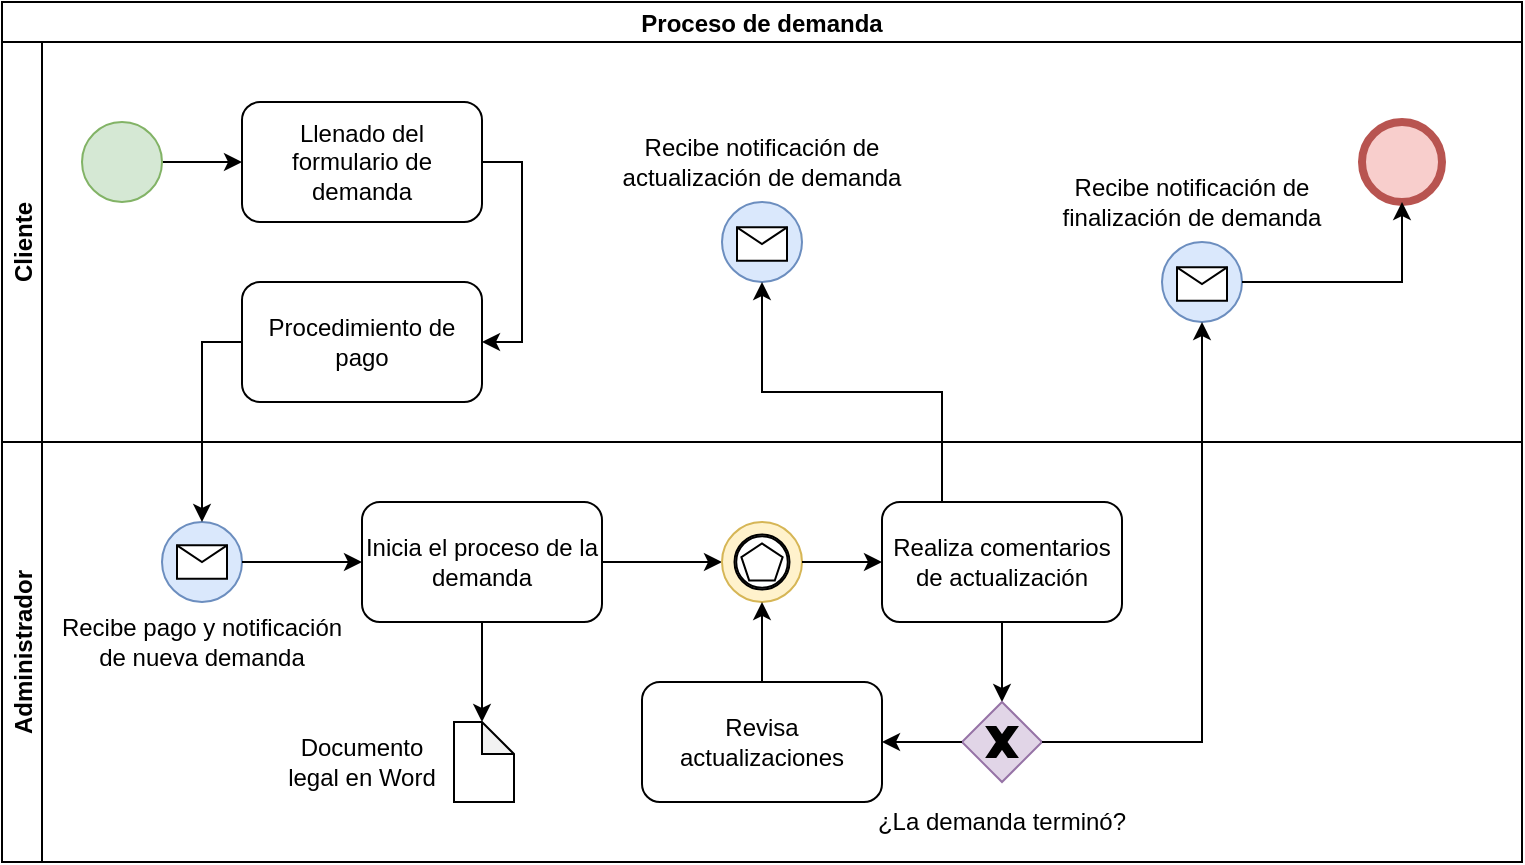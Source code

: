 <mxfile version="16.6.3" type="device"><diagram id="9a3_0tVrt_iR50WCExtO" name="Page-1"><mxGraphModel dx="828" dy="483" grid="1" gridSize="10" guides="1" tooltips="1" connect="1" arrows="1" fold="1" page="1" pageScale="1" pageWidth="827" pageHeight="1169" math="0" shadow="0"><root><mxCell id="0"/><mxCell id="1" parent="0"/><mxCell id="b2iMxhYXlHMzzflAAtKn-1" value="Proceso de demanda" style="swimlane;childLayout=stackLayout;resizeParent=1;resizeParentMax=0;horizontal=1;startSize=20;horizontalStack=0;" parent="1" vertex="1"><mxGeometry x="40" y="20" width="760" height="430" as="geometry"/></mxCell><mxCell id="b2iMxhYXlHMzzflAAtKn-2" value="Cliente" style="swimlane;startSize=20;horizontal=0;" parent="b2iMxhYXlHMzzflAAtKn-1" vertex="1"><mxGeometry y="20" width="760" height="200" as="geometry"/></mxCell><mxCell id="b2iMxhYXlHMzzflAAtKn-9" style="edgeStyle=orthogonalEdgeStyle;rounded=0;orthogonalLoop=1;jettySize=auto;html=1;exitX=1;exitY=0.5;exitDx=0;exitDy=0;entryX=0;entryY=0.5;entryDx=0;entryDy=0;" parent="b2iMxhYXlHMzzflAAtKn-2" source="b2iMxhYXlHMzzflAAtKn-5" target="b2iMxhYXlHMzzflAAtKn-7" edge="1"><mxGeometry relative="1" as="geometry"/></mxCell><mxCell id="b2iMxhYXlHMzzflAAtKn-5" value="" style="ellipse;whiteSpace=wrap;html=1;aspect=fixed;fillColor=#d5e8d4;strokeColor=#82b366;" parent="b2iMxhYXlHMzzflAAtKn-2" vertex="1"><mxGeometry x="40" y="40" width="40" height="40" as="geometry"/></mxCell><mxCell id="b2iMxhYXlHMzzflAAtKn-6" value="" style="ellipse;whiteSpace=wrap;html=1;aspect=fixed;fillColor=#f8cecc;strokeColor=#b85450;strokeWidth=4;" parent="b2iMxhYXlHMzzflAAtKn-2" vertex="1"><mxGeometry x="680" y="40" width="40" height="40" as="geometry"/></mxCell><mxCell id="b2iMxhYXlHMzzflAAtKn-10" style="edgeStyle=orthogonalEdgeStyle;rounded=0;orthogonalLoop=1;jettySize=auto;html=1;exitX=1;exitY=0.5;exitDx=0;exitDy=0;entryX=1;entryY=0.5;entryDx=0;entryDy=0;" parent="b2iMxhYXlHMzzflAAtKn-2" source="b2iMxhYXlHMzzflAAtKn-7" target="b2iMxhYXlHMzzflAAtKn-8" edge="1"><mxGeometry relative="1" as="geometry"/></mxCell><mxCell id="b2iMxhYXlHMzzflAAtKn-7" value="Llenado del formulario de demanda" style="rounded=1;whiteSpace=wrap;html=1;strokeWidth=1;" parent="b2iMxhYXlHMzzflAAtKn-2" vertex="1"><mxGeometry x="120" y="30" width="120" height="60" as="geometry"/></mxCell><mxCell id="b2iMxhYXlHMzzflAAtKn-8" value="Procedimiento de pago" style="rounded=1;whiteSpace=wrap;html=1;strokeWidth=1;" parent="b2iMxhYXlHMzzflAAtKn-2" vertex="1"><mxGeometry x="120" y="120" width="120" height="60" as="geometry"/></mxCell><mxCell id="7FKt6gg4b-uUx7sxGT95-15" value="" style="group" vertex="1" connectable="0" parent="b2iMxhYXlHMzzflAAtKn-2"><mxGeometry x="360" y="80" width="40" height="40" as="geometry"/></mxCell><mxCell id="7FKt6gg4b-uUx7sxGT95-16" value="" style="ellipse;whiteSpace=wrap;html=1;aspect=fixed;strokeWidth=1;fillColor=#dae8fc;strokeColor=#6c8ebf;" vertex="1" parent="7FKt6gg4b-uUx7sxGT95-15"><mxGeometry width="40" height="40" as="geometry"/></mxCell><mxCell id="7FKt6gg4b-uUx7sxGT95-17" value="" style="shape=message;html=1;whiteSpace=wrap;html=1;outlineConnect=0;strokeWidth=1;aspect=fixed;" vertex="1" parent="7FKt6gg4b-uUx7sxGT95-15"><mxGeometry x="7.5" y="12.66" width="25" height="16.67" as="geometry"/></mxCell><mxCell id="7FKt6gg4b-uUx7sxGT95-24" value="Recibe notificación de actualización de demanda" style="text;html=1;strokeColor=none;fillColor=none;align=center;verticalAlign=middle;whiteSpace=wrap;rounded=0;" vertex="1" parent="b2iMxhYXlHMzzflAAtKn-2"><mxGeometry x="305" y="40" width="150" height="40" as="geometry"/></mxCell><mxCell id="7FKt6gg4b-uUx7sxGT95-35" value="" style="group" vertex="1" connectable="0" parent="b2iMxhYXlHMzzflAAtKn-2"><mxGeometry x="580" y="100" width="40" height="40" as="geometry"/></mxCell><mxCell id="7FKt6gg4b-uUx7sxGT95-36" value="" style="ellipse;whiteSpace=wrap;html=1;aspect=fixed;strokeWidth=1;fillColor=#dae8fc;strokeColor=#6c8ebf;" vertex="1" parent="7FKt6gg4b-uUx7sxGT95-35"><mxGeometry width="40" height="40" as="geometry"/></mxCell><mxCell id="7FKt6gg4b-uUx7sxGT95-37" value="" style="shape=message;html=1;whiteSpace=wrap;html=1;outlineConnect=0;strokeWidth=1;aspect=fixed;" vertex="1" parent="7FKt6gg4b-uUx7sxGT95-35"><mxGeometry x="7.5" y="12.66" width="25" height="16.67" as="geometry"/></mxCell><mxCell id="7FKt6gg4b-uUx7sxGT95-40" value="Recibe notificación de finalización de demanda" style="text;html=1;strokeColor=none;fillColor=none;align=center;verticalAlign=middle;whiteSpace=wrap;rounded=0;" vertex="1" parent="b2iMxhYXlHMzzflAAtKn-2"><mxGeometry x="520" y="60" width="150" height="40" as="geometry"/></mxCell><mxCell id="7FKt6gg4b-uUx7sxGT95-41" style="edgeStyle=orthogonalEdgeStyle;rounded=0;orthogonalLoop=1;jettySize=auto;html=1;exitX=1;exitY=0.5;exitDx=0;exitDy=0;entryX=0.5;entryY=1;entryDx=0;entryDy=0;" edge="1" parent="b2iMxhYXlHMzzflAAtKn-2" source="7FKt6gg4b-uUx7sxGT95-36" target="b2iMxhYXlHMzzflAAtKn-6"><mxGeometry relative="1" as="geometry"/></mxCell><mxCell id="b2iMxhYXlHMzzflAAtKn-3" value="Administrador" style="swimlane;startSize=20;horizontal=0;" parent="b2iMxhYXlHMzzflAAtKn-1" vertex="1"><mxGeometry y="220" width="760" height="210" as="geometry"/></mxCell><mxCell id="b2iMxhYXlHMzzflAAtKn-13" value="" style="group" parent="b2iMxhYXlHMzzflAAtKn-3" vertex="1" connectable="0"><mxGeometry x="80" y="40" width="40" height="40" as="geometry"/></mxCell><mxCell id="b2iMxhYXlHMzzflAAtKn-12" value="" style="ellipse;whiteSpace=wrap;html=1;aspect=fixed;strokeWidth=1;fillColor=#dae8fc;strokeColor=#6c8ebf;" parent="b2iMxhYXlHMzzflAAtKn-13" vertex="1"><mxGeometry width="40" height="40" as="geometry"/></mxCell><mxCell id="b2iMxhYXlHMzzflAAtKn-11" value="" style="shape=message;html=1;whiteSpace=wrap;html=1;outlineConnect=0;strokeWidth=1;aspect=fixed;" parent="b2iMxhYXlHMzzflAAtKn-13" vertex="1"><mxGeometry x="7.5" y="11.66" width="25" height="16.67" as="geometry"/></mxCell><mxCell id="b2iMxhYXlHMzzflAAtKn-14" value="Recibe pago y notificación de nueva demanda" style="text;html=1;strokeColor=none;fillColor=none;align=center;verticalAlign=middle;whiteSpace=wrap;rounded=0;" parent="b2iMxhYXlHMzzflAAtKn-3" vertex="1"><mxGeometry x="25" y="80" width="150" height="40" as="geometry"/></mxCell><mxCell id="b2iMxhYXlHMzzflAAtKn-20" style="edgeStyle=orthogonalEdgeStyle;rounded=0;orthogonalLoop=1;jettySize=auto;html=1;exitX=0.5;exitY=1;exitDx=0;exitDy=0;entryX=0;entryY=0;entryDx=14;entryDy=0;entryPerimeter=0;" parent="b2iMxhYXlHMzzflAAtKn-3" source="b2iMxhYXlHMzzflAAtKn-16" target="b2iMxhYXlHMzzflAAtKn-19" edge="1"><mxGeometry relative="1" as="geometry"/></mxCell><mxCell id="7FKt6gg4b-uUx7sxGT95-10" style="edgeStyle=orthogonalEdgeStyle;rounded=0;orthogonalLoop=1;jettySize=auto;html=1;exitX=1;exitY=0.5;exitDx=0;exitDy=0;entryX=0;entryY=0.5;entryDx=0;entryDy=0;" edge="1" parent="b2iMxhYXlHMzzflAAtKn-3" source="b2iMxhYXlHMzzflAAtKn-16" target="7FKt6gg4b-uUx7sxGT95-3"><mxGeometry relative="1" as="geometry"/></mxCell><mxCell id="b2iMxhYXlHMzzflAAtKn-16" value="Inicia el proceso de la demanda" style="rounded=1;whiteSpace=wrap;html=1;strokeWidth=1;" parent="b2iMxhYXlHMzzflAAtKn-3" vertex="1"><mxGeometry x="180" y="30" width="120" height="60" as="geometry"/></mxCell><mxCell id="b2iMxhYXlHMzzflAAtKn-18" style="edgeStyle=orthogonalEdgeStyle;rounded=0;orthogonalLoop=1;jettySize=auto;html=1;exitX=1;exitY=0.5;exitDx=0;exitDy=0;entryX=0;entryY=0.5;entryDx=0;entryDy=0;" parent="b2iMxhYXlHMzzflAAtKn-3" source="b2iMxhYXlHMzzflAAtKn-12" target="b2iMxhYXlHMzzflAAtKn-16" edge="1"><mxGeometry relative="1" as="geometry"/></mxCell><mxCell id="b2iMxhYXlHMzzflAAtKn-19" value="" style="shape=note;whiteSpace=wrap;html=1;backgroundOutline=1;darkOpacity=0.05;strokeWidth=1;size=16;" parent="b2iMxhYXlHMzzflAAtKn-3" vertex="1"><mxGeometry x="226" y="140" width="30" height="40" as="geometry"/></mxCell><mxCell id="b2iMxhYXlHMzzflAAtKn-21" value="Documento legal en Word" style="text;html=1;strokeColor=none;fillColor=none;align=center;verticalAlign=middle;whiteSpace=wrap;rounded=0;" parent="b2iMxhYXlHMzzflAAtKn-3" vertex="1"><mxGeometry x="140" y="145" width="80" height="30" as="geometry"/></mxCell><mxCell id="7FKt6gg4b-uUx7sxGT95-31" style="edgeStyle=orthogonalEdgeStyle;rounded=0;orthogonalLoop=1;jettySize=auto;html=1;entryX=0.5;entryY=0;entryDx=0;entryDy=0;" edge="1" parent="b2iMxhYXlHMzzflAAtKn-3" source="7FKt6gg4b-uUx7sxGT95-1" target="7FKt6gg4b-uUx7sxGT95-27"><mxGeometry relative="1" as="geometry"/></mxCell><mxCell id="7FKt6gg4b-uUx7sxGT95-1" value="Realiza comentarios de actualización" style="rounded=1;whiteSpace=wrap;html=1;strokeWidth=1;" vertex="1" parent="b2iMxhYXlHMzzflAAtKn-3"><mxGeometry x="440" y="30" width="120" height="60" as="geometry"/></mxCell><mxCell id="7FKt6gg4b-uUx7sxGT95-9" value="" style="group;aspect=fixed;" vertex="1" connectable="0" parent="b2iMxhYXlHMzzflAAtKn-3"><mxGeometry x="360" y="40" width="40" height="40" as="geometry"/></mxCell><mxCell id="7FKt6gg4b-uUx7sxGT95-3" value="" style="ellipse;whiteSpace=wrap;html=1;aspect=fixed;fillColor=#fff2cc;strokeColor=#d6b656;" vertex="1" parent="7FKt6gg4b-uUx7sxGT95-9"><mxGeometry width="40" height="40" as="geometry"/></mxCell><mxCell id="7FKt6gg4b-uUx7sxGT95-6" value="" style="group;aspect=fixed;" vertex="1" connectable="0" parent="7FKt6gg4b-uUx7sxGT95-9"><mxGeometry x="6.25" y="6.25" width="27.5" height="27.5" as="geometry"/></mxCell><mxCell id="7FKt6gg4b-uUx7sxGT95-4" value="" style="ellipse;whiteSpace=wrap;html=1;aspect=fixed;" vertex="1" parent="7FKt6gg4b-uUx7sxGT95-6"><mxGeometry width="27.5" height="27.5" as="geometry"/></mxCell><mxCell id="7FKt6gg4b-uUx7sxGT95-5" value="" style="ellipse;whiteSpace=wrap;html=1;aspect=fixed;" vertex="1" parent="7FKt6gg4b-uUx7sxGT95-6"><mxGeometry x="0.859" y="0.859" width="25.781" height="25.781" as="geometry"/></mxCell><mxCell id="7FKt6gg4b-uUx7sxGT95-8" value="" style="whiteSpace=wrap;html=1;shape=mxgraph.basic.pentagon;aspect=fixed;" vertex="1" parent="7FKt6gg4b-uUx7sxGT95-6"><mxGeometry x="3.438" y="4.469" width="20.625" height="18.562" as="geometry"/></mxCell><mxCell id="7FKt6gg4b-uUx7sxGT95-11" style="edgeStyle=orthogonalEdgeStyle;rounded=0;orthogonalLoop=1;jettySize=auto;html=1;exitX=1;exitY=0.5;exitDx=0;exitDy=0;entryX=0;entryY=0.5;entryDx=0;entryDy=0;" edge="1" parent="b2iMxhYXlHMzzflAAtKn-3" source="7FKt6gg4b-uUx7sxGT95-3" target="7FKt6gg4b-uUx7sxGT95-1"><mxGeometry relative="1" as="geometry"/></mxCell><mxCell id="7FKt6gg4b-uUx7sxGT95-13" style="edgeStyle=orthogonalEdgeStyle;rounded=0;orthogonalLoop=1;jettySize=auto;html=1;entryX=0.5;entryY=1;entryDx=0;entryDy=0;" edge="1" parent="b2iMxhYXlHMzzflAAtKn-3" source="7FKt6gg4b-uUx7sxGT95-12" target="7FKt6gg4b-uUx7sxGT95-3"><mxGeometry relative="1" as="geometry"/></mxCell><mxCell id="7FKt6gg4b-uUx7sxGT95-12" value="Revisa actualizaciones" style="rounded=1;whiteSpace=wrap;html=1;strokeWidth=1;" vertex="1" parent="b2iMxhYXlHMzzflAAtKn-3"><mxGeometry x="320" y="120" width="120" height="60" as="geometry"/></mxCell><mxCell id="7FKt6gg4b-uUx7sxGT95-29" value="" style="group;aspect=fixed;" vertex="1" connectable="0" parent="b2iMxhYXlHMzzflAAtKn-3"><mxGeometry x="480" y="130" width="40" height="40" as="geometry"/></mxCell><mxCell id="7FKt6gg4b-uUx7sxGT95-27" value="" style="rhombus;whiteSpace=wrap;html=1;fillColor=#e1d5e7;strokeColor=#9673a6;" vertex="1" parent="7FKt6gg4b-uUx7sxGT95-29"><mxGeometry width="40" height="40" as="geometry"/></mxCell><mxCell id="7FKt6gg4b-uUx7sxGT95-28" value="" style="verticalLabelPosition=bottom;verticalAlign=top;html=1;shape=mxgraph.basic.x;fillColor=#000000;aspect=fixed;" vertex="1" parent="7FKt6gg4b-uUx7sxGT95-29"><mxGeometry x="12.5" y="12.5" width="15" height="15" as="geometry"/></mxCell><mxCell id="7FKt6gg4b-uUx7sxGT95-32" style="edgeStyle=orthogonalEdgeStyle;rounded=0;orthogonalLoop=1;jettySize=auto;html=1;exitX=0;exitY=0.5;exitDx=0;exitDy=0;entryX=1;entryY=0.5;entryDx=0;entryDy=0;" edge="1" parent="b2iMxhYXlHMzzflAAtKn-3" source="7FKt6gg4b-uUx7sxGT95-27" target="7FKt6gg4b-uUx7sxGT95-12"><mxGeometry relative="1" as="geometry"/></mxCell><mxCell id="7FKt6gg4b-uUx7sxGT95-33" value="¿La demanda terminó?" style="text;html=1;strokeColor=none;fillColor=none;align=center;verticalAlign=middle;whiteSpace=wrap;rounded=0;" vertex="1" parent="b2iMxhYXlHMzzflAAtKn-3"><mxGeometry x="425" y="170" width="150" height="40" as="geometry"/></mxCell><mxCell id="b2iMxhYXlHMzzflAAtKn-15" style="edgeStyle=orthogonalEdgeStyle;rounded=0;orthogonalLoop=1;jettySize=auto;html=1;exitX=0;exitY=0.5;exitDx=0;exitDy=0;entryX=0.5;entryY=0;entryDx=0;entryDy=0;" parent="b2iMxhYXlHMzzflAAtKn-1" source="b2iMxhYXlHMzzflAAtKn-8" target="b2iMxhYXlHMzzflAAtKn-12" edge="1"><mxGeometry relative="1" as="geometry"/></mxCell><mxCell id="7FKt6gg4b-uUx7sxGT95-26" style="edgeStyle=orthogonalEdgeStyle;rounded=0;orthogonalLoop=1;jettySize=auto;html=1;exitX=0.25;exitY=0;exitDx=0;exitDy=0;entryX=0.5;entryY=1;entryDx=0;entryDy=0;" edge="1" parent="b2iMxhYXlHMzzflAAtKn-1" source="7FKt6gg4b-uUx7sxGT95-1" target="7FKt6gg4b-uUx7sxGT95-16"><mxGeometry relative="1" as="geometry"/></mxCell><mxCell id="7FKt6gg4b-uUx7sxGT95-34" style="edgeStyle=orthogonalEdgeStyle;rounded=0;orthogonalLoop=1;jettySize=auto;html=1;exitX=1;exitY=0.5;exitDx=0;exitDy=0;entryX=0.5;entryY=1;entryDx=0;entryDy=0;" edge="1" parent="b2iMxhYXlHMzzflAAtKn-1" source="7FKt6gg4b-uUx7sxGT95-27" target="7FKt6gg4b-uUx7sxGT95-36"><mxGeometry relative="1" as="geometry"><mxPoint x="600" y="140" as="targetPoint"/></mxGeometry></mxCell></root></mxGraphModel></diagram></mxfile>